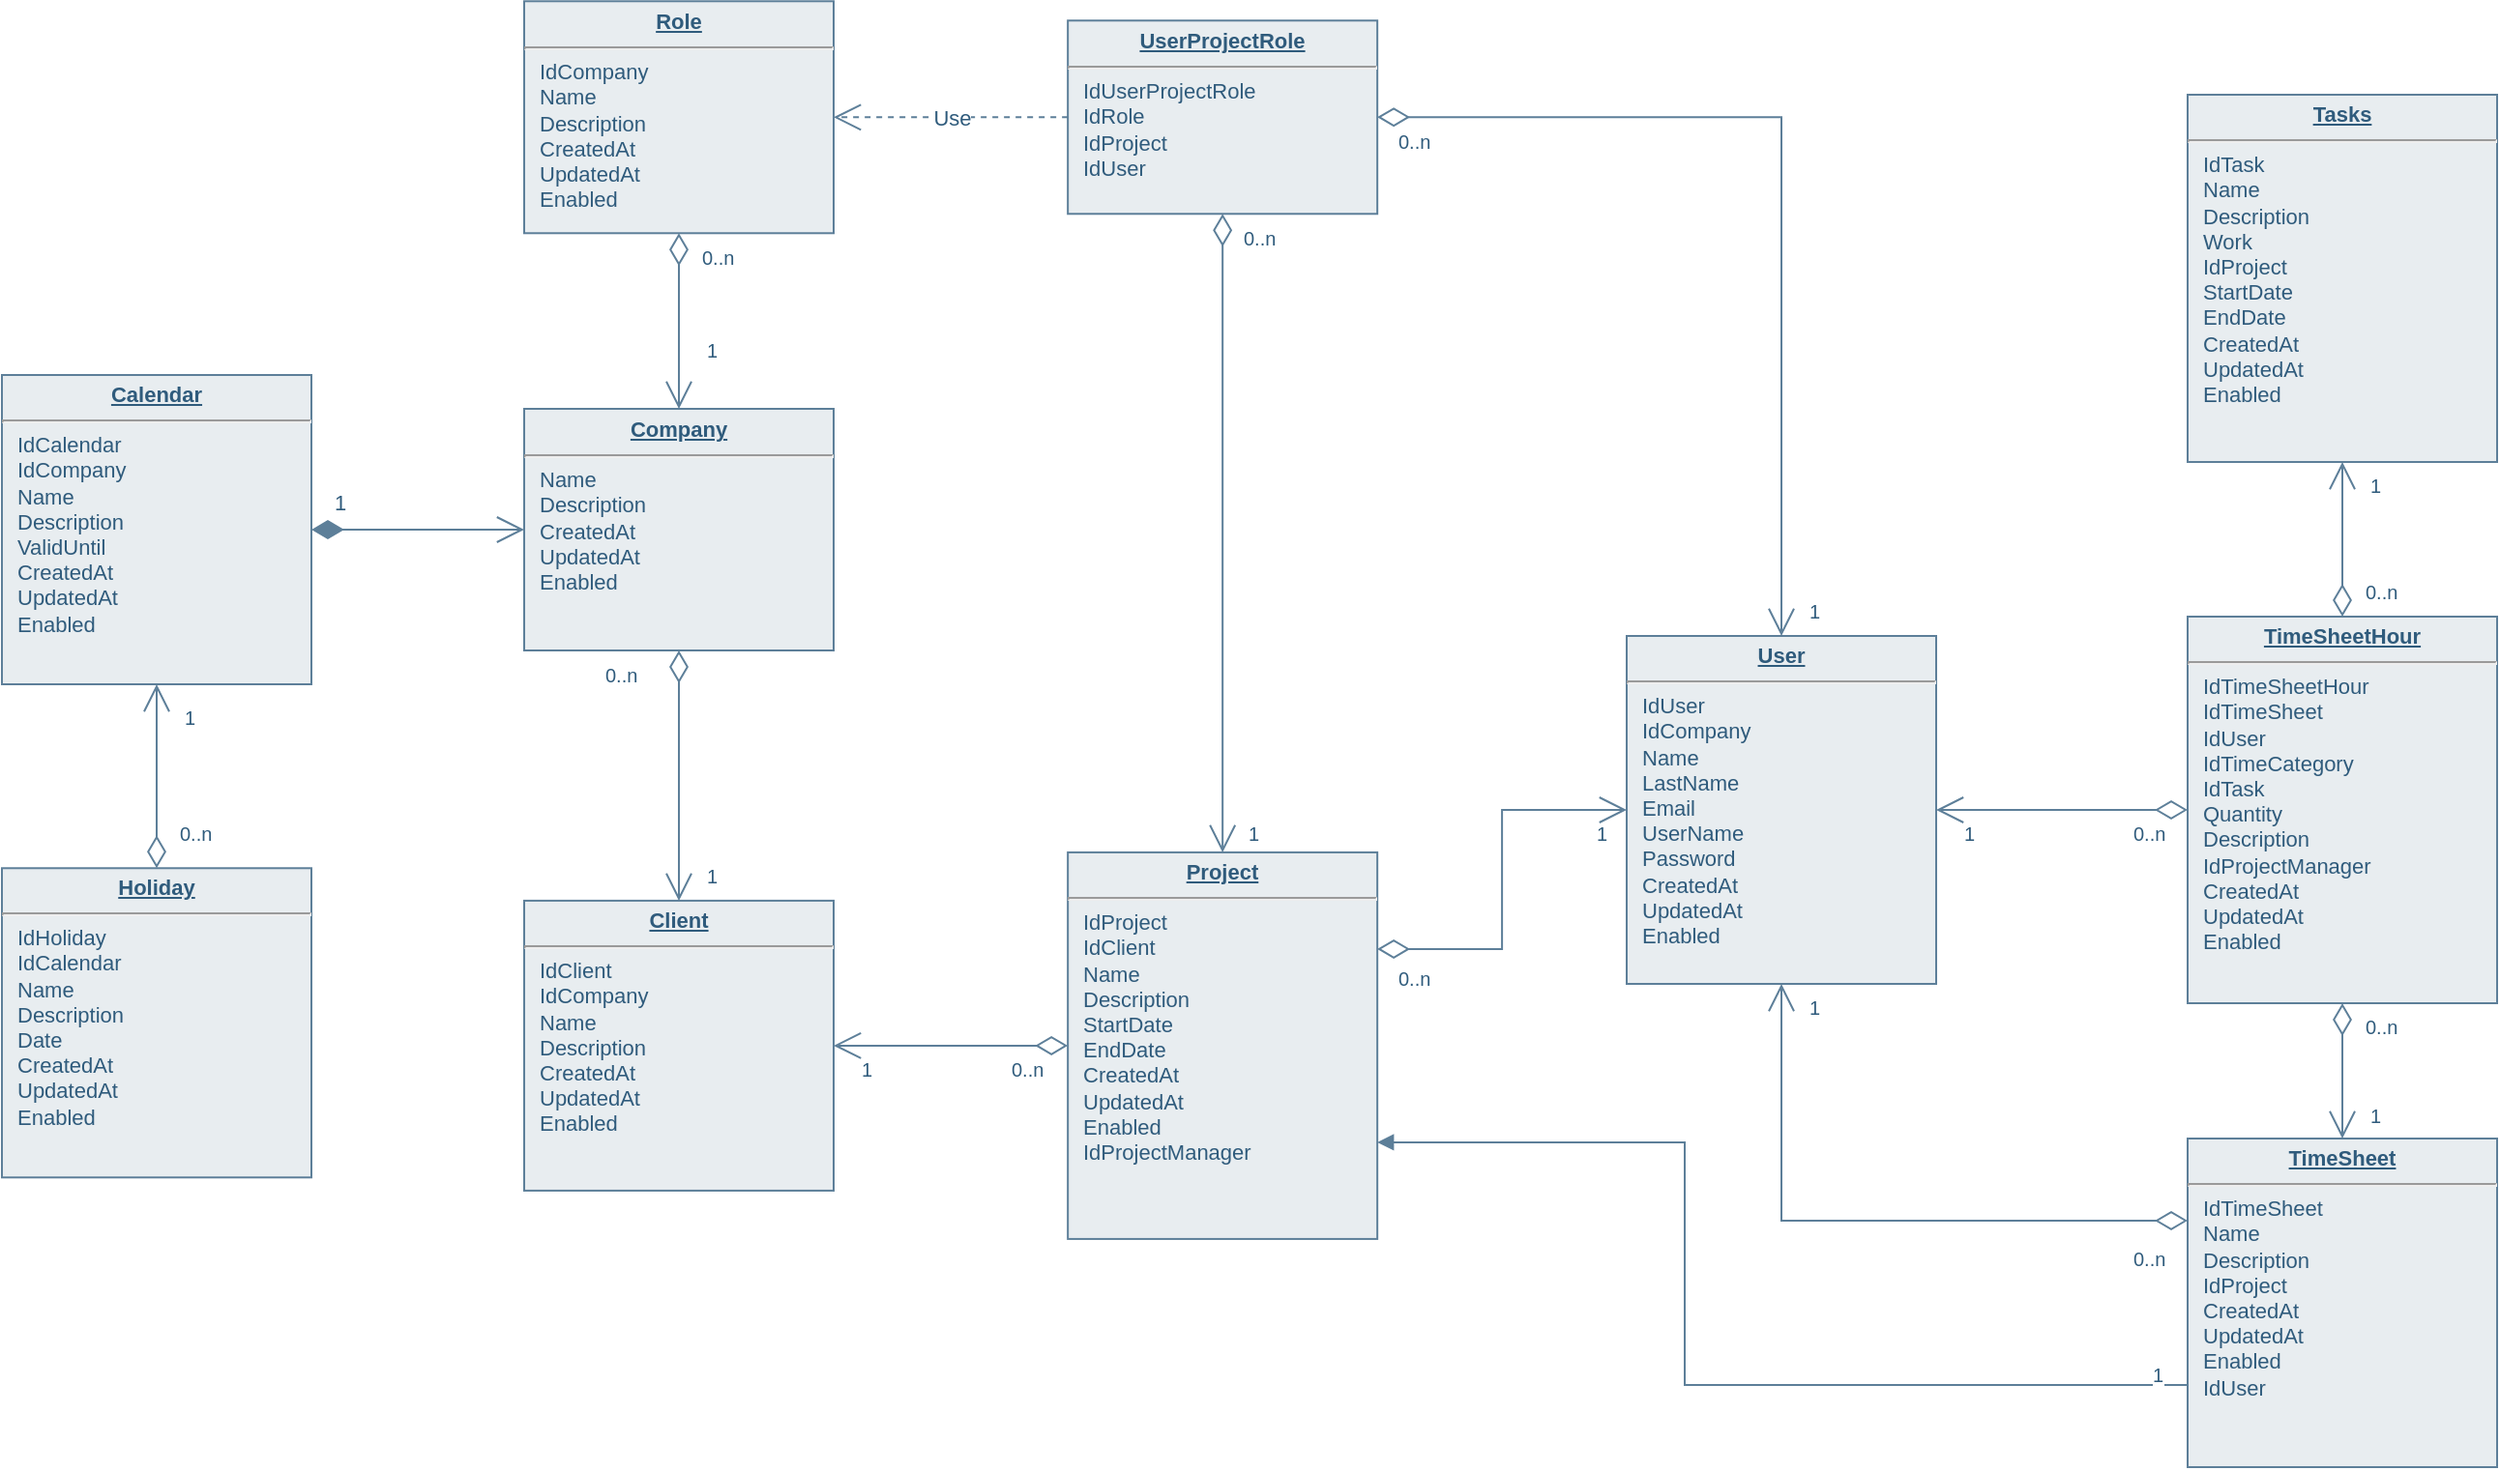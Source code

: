 <mxGraphModel dx="794" dy="766" grid="1" gridSize="10" guides="1" tooltips="1" connect="1" arrows="1" fold="1" page="0" pageScale="1" pageWidth="827" pageHeight="1169" background="#ffffff"><root><mxCell id="0"/><mxCell id="1" parent="0"/><mxCell id="6081e24501ed2d53-1" value="&lt;p style=&quot;margin: 4px 0px 0px; text-align: center; text-decoration: underline; font-size: 11px;&quot;&gt;&lt;strong style=&quot;font-size: 11px;&quot;&gt;Role&lt;/strong&gt;&lt;/p&gt;&lt;hr style=&quot;font-size: 11px;&quot;&gt;&lt;p style=&quot;margin: 0px 0px 0px 8px; font-size: 11px;&quot;&gt;IdCompany&lt;br style=&quot;font-size: 11px;&quot;&gt;Name&lt;/p&gt;&lt;p style=&quot;margin: 0px 0px 0px 8px; font-size: 11px;&quot;&gt;Description&lt;/p&gt;&lt;p style=&quot;margin: 0px 0px 0px 8px; font-size: 11px;&quot;&gt;CreatedAt&lt;/p&gt;&lt;p style=&quot;margin: 0px 0px 0px 8px; font-size: 11px;&quot;&gt;UpdatedAt&lt;/p&gt;&lt;p style=&quot;margin: 0px 0px 0px 8px; font-size: 11px;&quot;&gt;Enabled&lt;/p&gt;" style="verticalAlign=top;align=left;overflow=fill;fontSize=11;fontFamily=Helvetica;html=1;strokeColor=#5d7f99;shadow=0;fillColor=#e8edf0;fontColor=#2F5B7C;" parent="1" vertex="1"><mxGeometry x="310.0" y="91.64" width="160" height="120" as="geometry"/></mxCell><mxCell id="6081e24501ed2d53-2" value="&lt;p style=&quot;margin: 4px 0px 0px; text-align: center; text-decoration: underline; font-size: 11px;&quot;&gt;&lt;strong style=&quot;font-size: 11px;&quot;&gt;Company&lt;/strong&gt;&lt;/p&gt;&lt;hr style=&quot;font-size: 11px;&quot;&gt;&lt;p style=&quot;margin: 0px 0px 0px 8px; font-size: 11px;&quot;&gt;Name&lt;/p&gt;&lt;p style=&quot;margin: 0px 0px 0px 8px; font-size: 11px;&quot;&gt;Description&lt;/p&gt;&lt;p style=&quot;margin: 0px 0px 0px 8px; font-size: 11px;&quot;&gt;CreatedAt&lt;/p&gt;&lt;p style=&quot;margin: 0px 0px 0px 8px; font-size: 11px;&quot;&gt;UpdatedAt&lt;/p&gt;&lt;p style=&quot;margin: 0px 0px 0px 8px; font-size: 11px;&quot;&gt;Enabled&lt;/p&gt;" style="verticalAlign=top;align=left;overflow=fill;fontSize=11;fontFamily=Helvetica;html=1;strokeColor=#5d7f99;shadow=0;fillColor=#e8edf0;fontColor=#2F5B7C;fontStyle=0" parent="1" vertex="1"><mxGeometry x="310.0" y="302.5" width="160" height="125" as="geometry"/></mxCell><mxCell id="6081e24501ed2d53-3" value="&lt;p style=&quot;margin: 4px 0px 0px; text-align: center; text-decoration: underline; font-size: 11px;&quot;&gt;&lt;strong style=&quot;font-size: 11px;&quot;&gt;Calendar&lt;/strong&gt;&lt;/p&gt;&lt;hr style=&quot;font-size: 11px;&quot;&gt;&lt;p style=&quot;margin: 0px 0px 0px 8px; font-size: 11px;&quot;&gt;IdCalendar&lt;/p&gt;&lt;p style=&quot;margin: 0px 0px 0px 8px; font-size: 11px;&quot;&gt;IdCompany&lt;/p&gt;&lt;p style=&quot;margin: 0px 0px 0px 8px; font-size: 11px;&quot;&gt;Name&lt;/p&gt;&lt;p style=&quot;margin: 0px 0px 0px 8px; font-size: 11px;&quot;&gt;Description&lt;/p&gt;&lt;p style=&quot;margin: 0px 0px 0px 8px; font-size: 11px;&quot;&gt;ValidUntil&lt;/p&gt;&lt;p style=&quot;margin: 0px 0px 0px 8px; font-size: 11px;&quot;&gt;CreatedAt&lt;/p&gt;&lt;p style=&quot;margin: 0px 0px 0px 8px; font-size: 11px;&quot;&gt;UpdatedAt&lt;/p&gt;&lt;p style=&quot;margin: 0px 0px 0px 8px; font-size: 11px;&quot;&gt;Enabled&lt;/p&gt;" style="verticalAlign=top;align=left;overflow=fill;fontSize=11;fontFamily=Helvetica;html=1;strokeColor=#5d7f99;shadow=0;fillColor=#e8edf0;fontColor=#2F5B7C;fontStyle=0" parent="1" vertex="1"><mxGeometry x="40.0" y="285.0" width="160" height="160" as="geometry"/></mxCell><mxCell id="6081e24501ed2d53-4" value="&lt;p style=&quot;margin: 4px 0px 0px; text-align: center; text-decoration: underline; font-size: 11px;&quot;&gt;&lt;strong style=&quot;font-size: 11px;&quot;&gt;User&lt;/strong&gt;&lt;/p&gt;&lt;hr style=&quot;font-size: 11px;&quot;&gt;&lt;p style=&quot;margin: 0px 0px 0px 8px; font-size: 11px;&quot;&gt;IdUser&lt;/p&gt;&lt;p style=&quot;margin: 0px 0px 0px 8px; font-size: 11px;&quot;&gt;IdCompany&lt;/p&gt;&lt;p style=&quot;margin: 0px 0px 0px 8px; font-size: 11px;&quot;&gt;Name&lt;/p&gt;&lt;p style=&quot;margin: 0px 0px 0px 8px; font-size: 11px;&quot;&gt;LastName&lt;/p&gt;&lt;p style=&quot;margin: 0px 0px 0px 8px; font-size: 11px;&quot;&gt;Email&lt;/p&gt;&lt;p style=&quot;margin: 0px 0px 0px 8px; font-size: 11px;&quot;&gt;UserName&lt;/p&gt;&lt;p style=&quot;margin: 0px 0px 0px 8px; font-size: 11px;&quot;&gt;Password&lt;/p&gt;&lt;p style=&quot;margin: 0px 0px 0px 8px; font-size: 11px;&quot;&gt;CreatedAt&lt;/p&gt;&lt;p style=&quot;margin: 0px 0px 0px 8px; font-size: 11px;&quot;&gt;UpdatedAt&lt;/p&gt;&lt;p style=&quot;margin: 0px 0px 0px 8px; font-size: 11px;&quot;&gt;Enabled&lt;/p&gt;" style="verticalAlign=top;align=left;overflow=fill;fontSize=11;fontFamily=Helvetica;html=1;strokeColor=#5d7f99;shadow=0;fillColor=#e8edf0;fontColor=#2F5B7C;" parent="1" vertex="1"><mxGeometry x="880.0" y="420" width="160.0" height="180" as="geometry"/></mxCell><mxCell id="6081e24501ed2d53-5" value="&lt;p style=&quot;margin: 4px 0px 0px; text-align: center; text-decoration: underline; font-size: 11px;&quot;&gt;&lt;strong style=&quot;font-size: 11px;&quot;&gt;UserProjectRole&lt;/strong&gt;&lt;/p&gt;&lt;hr style=&quot;font-size: 11px;&quot;&gt;&lt;p style=&quot;margin: 0px 0px 0px 8px; font-size: 11px;&quot;&gt;IdUserProjectRole&lt;/p&gt;&lt;p style=&quot;margin: 0px 0px 0px 8px; font-size: 11px;&quot;&gt;IdRole&lt;/p&gt;&lt;p style=&quot;margin: 0px 0px 0px 8px; font-size: 11px;&quot;&gt;IdProject&lt;/p&gt;&lt;p style=&quot;margin: 0px 0px 0px 8px; font-size: 11px;&quot;&gt;IdUser&lt;/p&gt;" style="verticalAlign=top;align=left;overflow=fill;fontSize=11;fontFamily=Helvetica;html=1;strokeColor=#5d7f99;shadow=0;fillColor=#e8edf0;fontColor=#2F5B7C;" parent="1" vertex="1"><mxGeometry x="591.08" y="101.64" width="160" height="100" as="geometry"/></mxCell><mxCell id="6081e24501ed2d53-6" value="&lt;p style=&quot;margin: 4px 0px 0px; text-align: center; text-decoration: underline; font-size: 11px;&quot;&gt;&lt;strong style=&quot;font-size: 11px;&quot;&gt;Client&lt;/strong&gt;&lt;/p&gt;&lt;hr style=&quot;font-size: 11px;&quot;&gt;&lt;p style=&quot;margin: 0px 0px 0px 8px; font-size: 11px;&quot;&gt;IdClient&lt;/p&gt;&lt;p style=&quot;margin: 0px 0px 0px 8px; font-size: 11px;&quot;&gt;IdCompany&lt;/p&gt;&lt;p style=&quot;margin: 0px 0px 0px 8px; font-size: 11px;&quot;&gt;Name&lt;/p&gt;&lt;p style=&quot;margin: 0px 0px 0px 8px; font-size: 11px;&quot;&gt;Description&lt;/p&gt;&lt;p style=&quot;margin: 0px 0px 0px 8px; font-size: 11px;&quot;&gt;CreatedAt&lt;/p&gt;&lt;p style=&quot;margin: 0px 0px 0px 8px; font-size: 11px;&quot;&gt;UpdatedAt&lt;/p&gt;&lt;p style=&quot;margin: 0px 0px 0px 8px; font-size: 11px;&quot;&gt;Enabled&lt;/p&gt;" style="verticalAlign=top;align=left;overflow=fill;fontSize=11;fontFamily=Helvetica;html=1;strokeColor=#5d7f99;shadow=0;fillColor=#e8edf0;fontColor=#2F5B7C;" parent="1" vertex="1"><mxGeometry x="310.0" y="556.96" width="160" height="150" as="geometry"/></mxCell><mxCell id="6081e24501ed2d53-7" value="&lt;p style=&quot;margin: 4px 0px 0px; text-align: center; text-decoration: underline; font-size: 11px;&quot;&gt;&lt;strong style=&quot;font-size: 11px;&quot;&gt;Holiday&lt;/strong&gt;&lt;/p&gt;&lt;hr style=&quot;font-size: 11px;&quot;&gt;&lt;p style=&quot;margin: 0px 0px 0px 8px; font-size: 11px;&quot;&gt;IdHoliday&lt;/p&gt;&lt;p style=&quot;margin: 0px 0px 0px 8px; font-size: 11px;&quot;&gt;IdCalendar&lt;/p&gt;&lt;p style=&quot;margin: 0px 0px 0px 8px; font-size: 11px;&quot;&gt;Name&lt;/p&gt;&lt;p style=&quot;margin: 0px 0px 0px 8px; font-size: 11px;&quot;&gt;Description&lt;/p&gt;&lt;p style=&quot;margin: 0px 0px 0px 8px; font-size: 11px;&quot;&gt;Date&lt;/p&gt;&lt;p style=&quot;margin: 0px 0px 0px 8px; font-size: 11px;&quot;&gt;CreatedAt&lt;/p&gt;&lt;p style=&quot;margin: 0px 0px 0px 8px; font-size: 11px;&quot;&gt;UpdatedAt&lt;/p&gt;&lt;p style=&quot;margin: 0px 0px 0px 8px; font-size: 11px;&quot;&gt;Enabled&lt;/p&gt;" style="verticalAlign=top;align=left;overflow=fill;fontSize=11;fontFamily=Helvetica;html=1;strokeColor=#5d7f99;shadow=0;fillColor=#e8edf0;fontColor=#2F5B7C;fontStyle=0" parent="1" vertex="1"><mxGeometry x="40.0" y="540.14" width="160" height="160" as="geometry"/></mxCell><mxCell id="6081e24501ed2d53-8" value="&lt;p style=&quot;margin: 4px 0px 0px; text-align: center; text-decoration: underline; font-size: 11px;&quot;&gt;&lt;strong style=&quot;font-size: 11px;&quot;&gt;TimeSheet&lt;/strong&gt;&lt;/p&gt;&lt;hr style=&quot;font-size: 11px;&quot;&gt;&lt;p style=&quot;margin: 0px 0px 0px 8px; font-size: 11px;&quot;&gt;IdTimeSheet&lt;/p&gt;&lt;p style=&quot;margin: 0px 0px 0px 8px; font-size: 11px;&quot;&gt;Name&lt;/p&gt;&lt;p style=&quot;margin: 0px 0px 0px 8px; font-size: 11px;&quot;&gt;Description&lt;/p&gt;&lt;p style=&quot;margin: 0px 0px 0px 8px; font-size: 11px;&quot;&gt;IdProject&lt;/p&gt;&lt;p style=&quot;margin: 0px 0px 0px 8px; font-size: 11px;&quot;&gt;CreatedAt&lt;/p&gt;&lt;p style=&quot;margin: 0px 0px 0px 8px; font-size: 11px;&quot;&gt;UpdatedAt&lt;/p&gt;&lt;p style=&quot;margin: 0px 0px 0px 8px; font-size: 11px;&quot;&gt;Enabled&lt;/p&gt;&lt;p style=&quot;margin: 0px 0px 0px 8px; font-size: 11px;&quot;&gt;IdUser&lt;/p&gt;" style="verticalAlign=top;align=left;overflow=fill;fontSize=11;fontFamily=Helvetica;html=1;strokeColor=#5d7f99;shadow=0;fillColor=#e8edf0;fontColor=#2F5B7C;" parent="1" vertex="1"><mxGeometry x="1170" y="680" width="160" height="170" as="geometry"/></mxCell><mxCell id="6081e24501ed2d53-9" value="&lt;p style=&quot;margin: 4px 0px 0px; text-align: center; text-decoration: underline; font-size: 11px;&quot;&gt;&lt;strong style=&quot;font-size: 11px;&quot;&gt;TimeSheetHour&lt;/strong&gt;&lt;/p&gt;&lt;hr style=&quot;font-size: 11px;&quot;&gt;&lt;p style=&quot;margin: 0px 0px 0px 8px; font-size: 11px;&quot;&gt;IdTimeSheetHour&lt;br style=&quot;font-size: 11px;&quot;&gt;IdTimeSheet&lt;/p&gt;&lt;p style=&quot;margin: 0px 0px 0px 8px; font-size: 11px;&quot;&gt;IdUser&lt;/p&gt;&lt;p style=&quot;margin: 0px 0px 0px 8px; font-size: 11px;&quot;&gt;IdTimeCategory&lt;/p&gt;&lt;p style=&quot;margin: 0px 0px 0px 8px; font-size: 11px;&quot;&gt;IdTask&lt;/p&gt;&lt;p style=&quot;margin: 0px 0px 0px 8px; font-size: 11px;&quot;&gt;Quantity&lt;/p&gt;&lt;p style=&quot;margin: 0px 0px 0px 8px; font-size: 11px;&quot;&gt;Description&lt;/p&gt;&lt;p style=&quot;margin: 0px 0px 0px 8px; font-size: 11px;&quot;&gt;IdProjectManager&lt;/p&gt;&lt;p style=&quot;margin: 0px 0px 0px 8px; font-size: 11px;&quot;&gt;CreatedAt&lt;/p&gt;&lt;p style=&quot;margin: 0px 0px 0px 8px; font-size: 11px;&quot;&gt;UpdatedAt&lt;/p&gt;&lt;p style=&quot;margin: 0px 0px 0px 8px; font-size: 11px;&quot;&gt;Enabled&lt;/p&gt;" style="verticalAlign=top;align=left;overflow=fill;fontSize=11;fontFamily=Helvetica;html=1;strokeColor=#5d7f99;shadow=0;fillColor=#e8edf0;fontColor=#2F5B7C;" parent="1" vertex="1"><mxGeometry x="1170" y="410.0" width="160" height="200" as="geometry"/></mxCell><mxCell id="6081e24501ed2d53-10" value="&lt;p style=&quot;margin: 4px 0px 0px; text-align: center; text-decoration: underline; font-size: 11px;&quot;&gt;&lt;strong style=&quot;font-size: 11px;&quot;&gt;Project&lt;/strong&gt;&lt;/p&gt;&lt;hr style=&quot;font-size: 11px;&quot;&gt;&lt;p style=&quot;margin: 0px 0px 0px 8px; font-size: 11px;&quot;&gt;IdProject&lt;/p&gt;&lt;p style=&quot;margin: 0px 0px 0px 8px; font-size: 11px;&quot;&gt;IdClient&lt;/p&gt;&lt;p style=&quot;margin: 0px 0px 0px 8px; font-size: 11px;&quot;&gt;Name&lt;/p&gt;&lt;p style=&quot;margin: 0px 0px 0px 8px; font-size: 11px;&quot;&gt;Description&lt;/p&gt;&lt;p style=&quot;margin: 0px 0px 0px 8px; font-size: 11px;&quot;&gt;StartDate&lt;/p&gt;&lt;p style=&quot;margin: 0px 0px 0px 8px; font-size: 11px;&quot;&gt;EndDate&lt;/p&gt;&lt;p style=&quot;margin: 0px 0px 0px 8px; font-size: 11px;&quot;&gt;CreatedAt&lt;/p&gt;&lt;p style=&quot;margin: 0px 0px 0px 8px; font-size: 11px;&quot;&gt;UpdatedAt&lt;/p&gt;&lt;p style=&quot;margin: 0px 0px 0px 8px; font-size: 11px;&quot;&gt;Enabled&lt;br style=&quot;font-size: 11px;&quot;&gt;IdProjectManager&lt;/p&gt;" style="verticalAlign=top;align=left;overflow=fill;fontSize=11;fontFamily=Helvetica;html=1;strokeColor=#5d7f99;shadow=0;fillColor=#e8edf0;fontColor=#2F5B7C;" parent="1" vertex="1"><mxGeometry x="591.08" y="531.96" width="160" height="200" as="geometry"/></mxCell><mxCell id="6081e24501ed2d53-11" value="&lt;p style=&quot;margin: 4px 0px 0px; text-align: center; text-decoration: underline; font-size: 11px;&quot;&gt;&lt;strong style=&quot;font-size: 11px;&quot;&gt;Tasks&lt;/strong&gt;&lt;/p&gt;&lt;hr style=&quot;font-size: 11px;&quot;&gt;&lt;p style=&quot;margin: 0px 0px 0px 8px; font-size: 11px;&quot;&gt;IdTask&lt;/p&gt;&lt;p style=&quot;margin: 0px 0px 0px 8px; font-size: 11px;&quot;&gt;Name&lt;/p&gt;&lt;p style=&quot;margin: 0px 0px 0px 8px; font-size: 11px;&quot;&gt;Description&lt;/p&gt;&lt;p style=&quot;margin: 0px 0px 0px 8px; font-size: 11px;&quot;&gt;Work&lt;/p&gt;&lt;p style=&quot;margin: 0px 0px 0px 8px; font-size: 11px;&quot;&gt;IdProject&lt;/p&gt;&lt;p style=&quot;margin: 0px 0px 0px 8px; font-size: 11px;&quot;&gt;StartDate&lt;/p&gt;&lt;p style=&quot;margin: 0px 0px 0px 8px; font-size: 11px;&quot;&gt;EndDate&lt;/p&gt;&lt;p style=&quot;margin: 0px 0px 0px 8px; font-size: 11px;&quot;&gt;CreatedAt&lt;/p&gt;&lt;p style=&quot;margin: 0px 0px 0px 8px; font-size: 11px;&quot;&gt;UpdatedAt&lt;/p&gt;&lt;p style=&quot;margin: 0px 0px 0px 8px; font-size: 11px;&quot;&gt;Enabled&lt;/p&gt;" style="verticalAlign=top;align=left;overflow=fill;fontSize=11;fontFamily=Helvetica;html=1;strokeColor=#5d7f99;shadow=0;fillColor=#e8edf0;fontColor=#2F5B7C;" parent="1" vertex="1"><mxGeometry x="1170" y="140.0" width="160" height="190" as="geometry"/></mxCell><mxCell id="6081e24501ed2d53-12" value="" style="endArrow=open;endSize=12;startArrow=diamondThin;startSize=14;startFill=0;edgeStyle=orthogonalEdgeStyle;html=1;strokeColor=#5d7f99;fontColor=#2F5B7C;" parent="1" source="6081e24501ed2d53-1" target="6081e24501ed2d53-2" edge="1"><mxGeometry y="160" as="geometry"><mxPoint y="160" as="sourcePoint"/><mxPoint x="160" y="160" as="targetPoint"/></mxGeometry></mxCell><mxCell id="6081e24501ed2d53-13" value="0..n" style="resizable=0;align=left;verticalAlign=top;labelBackgroundColor=#ffffff;fontSize=10;strokeColor=#003366;shadow=1;fillColor=#D4E1F5;fontColor=#2F5B7C;html=1;" parent="6081e24501ed2d53-12" connectable="0" vertex="1"><mxGeometry x="-1" relative="1" as="geometry"><mxPoint x="10" as="offset"/></mxGeometry></mxCell><mxCell id="6081e24501ed2d53-14" value="1" style="resizable=0;align=right;verticalAlign=top;labelBackgroundColor=#ffffff;fontSize=10;strokeColor=#003366;shadow=1;fillColor=#D4E1F5;fontColor=#2F5B7C;html=1;" parent="6081e24501ed2d53-12" connectable="0" vertex="1"><mxGeometry x="1" relative="1" as="geometry"><mxPoint x="590" y="92" as="offset"/></mxGeometry></mxCell><mxCell id="6081e24501ed2d53-15" value="" style="endArrow=open;endSize=12;startArrow=diamondThin;startSize=14;startFill=0;edgeStyle=orthogonalEdgeStyle;rounded=0;html=1;strokeColor=#5d7f99;fontColor=#2F5B7C;" parent="1" source="6081e24501ed2d53-5" target="6081e24501ed2d53-4" edge="1"><mxGeometry x="519.36" y="180" as="geometry"><mxPoint x="519.36" y="180" as="sourcePoint"/><mxPoint x="679.36" y="180" as="targetPoint"/></mxGeometry></mxCell><mxCell id="6081e24501ed2d53-16" value="0..n" style="resizable=0;align=left;verticalAlign=top;labelBackgroundColor=#ffffff;fontSize=10;strokeColor=#003366;shadow=1;fillColor=#D4E1F5;fontColor=#2F5B7C;html=1;" parent="6081e24501ed2d53-15" connectable="0" vertex="1"><mxGeometry x="-1" relative="1" as="geometry"><mxPoint x="8.92" as="offset"/></mxGeometry></mxCell><mxCell id="6081e24501ed2d53-17" value="1" style="resizable=0;align=right;verticalAlign=top;labelBackgroundColor=#ffffff;fontSize=10;strokeColor=#003366;shadow=1;fillColor=#D4E1F5;fontColor=#2F5B7C;html=1;" parent="6081e24501ed2d53-15" connectable="0" vertex="1"><mxGeometry x="1" relative="1" as="geometry"><mxPoint x="-550" y="-160.0" as="offset"/></mxGeometry></mxCell><mxCell id="6081e24501ed2d53-18" value="" style="endArrow=open;endSize=12;startArrow=diamondThin;startSize=14;startFill=0;edgeStyle=orthogonalEdgeStyle;exitX=1;exitY=0.25;rounded=0;html=1;strokeColor=#5d7f99;fontColor=#2F5B7C;" parent="1" source="6081e24501ed2d53-10" target="6081e24501ed2d53-4" edge="1"><mxGeometry x="769.36" y="450" as="geometry"><mxPoint x="769.36" y="450" as="sourcePoint"/><mxPoint x="929.36" y="450" as="targetPoint"/></mxGeometry></mxCell><mxCell id="6081e24501ed2d53-19" value="0..n" style="resizable=0;align=left;verticalAlign=top;labelBackgroundColor=#ffffff;fontSize=10;strokeColor=#003366;shadow=1;fillColor=#D4E1F5;fontColor=#2F5B7C;html=1;" parent="6081e24501ed2d53-18" connectable="0" vertex="1"><mxGeometry x="-1" relative="1" as="geometry"><mxPoint x="8.92" y="3.04" as="offset"/></mxGeometry></mxCell><mxCell id="6081e24501ed2d53-20" value="1" style="resizable=0;align=right;verticalAlign=top;labelBackgroundColor=#ffffff;fontSize=10;strokeColor=#003366;shadow=1;fillColor=#D4E1F5;fontColor=#2F5B7C;html=1;" parent="6081e24501ed2d53-18" connectable="0" vertex="1"><mxGeometry x="1" relative="1" as="geometry"><mxPoint x="-10" as="offset"/></mxGeometry></mxCell><mxCell id="6081e24501ed2d53-21" value="" style="endArrow=open;endSize=12;startArrow=diamondThin;startSize=14;startFill=0;edgeStyle=orthogonalEdgeStyle;html=1;strokeColor=#5d7f99;fontColor=#2F5B7C;" parent="1" source="6081e24501ed2d53-5" target="6081e24501ed2d53-10" edge="1"><mxGeometry x="389.36" y="350" as="geometry"><mxPoint x="389.36" y="350" as="sourcePoint"/><mxPoint x="549.36" y="350" as="targetPoint"/></mxGeometry></mxCell><mxCell id="6081e24501ed2d53-22" value="0..n" style="resizable=0;align=left;verticalAlign=top;labelBackgroundColor=#ffffff;fontSize=10;strokeColor=#003366;shadow=1;fillColor=#D4E1F5;fontColor=#2F5B7C;html=1;" parent="6081e24501ed2d53-21" connectable="0" vertex="1"><mxGeometry x="-1" relative="1" as="geometry"><mxPoint x="8.92" as="offset"/></mxGeometry></mxCell><mxCell id="6081e24501ed2d53-23" value="1" style="resizable=0;align=right;verticalAlign=top;labelBackgroundColor=#ffffff;fontSize=10;strokeColor=#003366;shadow=1;fillColor=#D4E1F5;fontColor=#2F5B7C;html=1;" parent="6081e24501ed2d53-21" connectable="0" vertex="1"><mxGeometry x="1" relative="1" as="geometry"><mxPoint x="18.92" y="-21.96" as="offset"/></mxGeometry></mxCell><mxCell id="6081e24501ed2d53-24" value="" style="endArrow=open;endSize=12;startArrow=diamondThin;startSize=14;startFill=0;edgeStyle=orthogonalEdgeStyle;exitX=0;exitY=0.25;rounded=0;html=1;strokeColor=#5d7f99;fontColor=#2F5B7C;" parent="1" source="6081e24501ed2d53-8" target="6081e24501ed2d53-4" edge="1"><mxGeometry x="1209.36" y="170" as="geometry"><mxPoint x="1209.36" y="170" as="sourcePoint"/><mxPoint x="1369.36" y="170" as="targetPoint"/></mxGeometry></mxCell><mxCell id="6081e24501ed2d53-25" value="0..n" style="resizable=0;align=left;verticalAlign=top;labelBackgroundColor=#ffffff;fontSize=10;strokeColor=#003366;shadow=1;fillColor=#D4E1F5;fontColor=#2F5B7C;html=1;" parent="6081e24501ed2d53-24" connectable="0" vertex="1"><mxGeometry x="-1" relative="1" as="geometry"><mxPoint x="-30" y="7.5" as="offset"/></mxGeometry></mxCell><mxCell id="6081e24501ed2d53-26" value="1" style="resizable=0;align=right;verticalAlign=top;labelBackgroundColor=#ffffff;fontSize=10;strokeColor=#003366;shadow=1;fillColor=#D4E1F5;fontColor=#2F5B7C;html=1;" parent="6081e24501ed2d53-24" connectable="0" vertex="1"><mxGeometry x="1" relative="1" as="geometry"><mxPoint x="20" as="offset"/></mxGeometry></mxCell><mxCell id="6081e24501ed2d53-27" value="" style="endArrow=open;endSize=12;startArrow=diamondThin;startSize=14;startFill=0;edgeStyle=orthogonalEdgeStyle;html=1;strokeColor=#5d7f99;fontColor=#2F5B7C;" parent="1" source="6081e24501ed2d53-9" target="6081e24501ed2d53-8" edge="1"><mxGeometry x="1269.36" y="180" as="geometry"><mxPoint x="1269.36" y="180" as="sourcePoint"/><mxPoint x="1429.36" y="180" as="targetPoint"/></mxGeometry></mxCell><mxCell id="6081e24501ed2d53-28" value="0..n" style="resizable=0;align=left;verticalAlign=top;labelBackgroundColor=#ffffff;fontSize=10;strokeColor=#003366;shadow=1;fillColor=#D4E1F5;fontColor=#2F5B7C;html=1;" parent="6081e24501ed2d53-27" connectable="0" vertex="1"><mxGeometry x="-1" relative="1" as="geometry"><mxPoint x="10" as="offset"/></mxGeometry></mxCell><mxCell id="6081e24501ed2d53-29" value="1" style="resizable=0;align=right;verticalAlign=top;labelBackgroundColor=#ffffff;fontSize=10;strokeColor=#003366;shadow=1;fillColor=#D4E1F5;fontColor=#2F5B7C;html=1;" parent="6081e24501ed2d53-27" connectable="0" vertex="1"><mxGeometry x="1" relative="1" as="geometry"><mxPoint x="20" y="-24" as="offset"/></mxGeometry></mxCell><mxCell id="6081e24501ed2d53-30" value="" style="endArrow=open;endSize=12;startArrow=diamondThin;startSize=14;startFill=0;edgeStyle=orthogonalEdgeStyle;html=1;strokeColor=#5d7f99;fontColor=#2F5B7C;" parent="1" source="6081e24501ed2d53-9" target="6081e24501ed2d53-11" edge="1"><mxGeometry x="1119.36" y="540" as="geometry"><mxPoint x="1119.36" y="540" as="sourcePoint"/><mxPoint x="1279.36" y="540" as="targetPoint"/></mxGeometry></mxCell><mxCell id="6081e24501ed2d53-31" value="0..n" style="resizable=0;align=left;verticalAlign=top;labelBackgroundColor=#ffffff;fontSize=10;strokeColor=#003366;shadow=1;fillColor=#D4E1F5;fontColor=#2F5B7C;html=1;" parent="6081e24501ed2d53-30" connectable="0" vertex="1"><mxGeometry x="-1" relative="1" as="geometry"><mxPoint x="10" y="-25" as="offset"/></mxGeometry></mxCell><mxCell id="6081e24501ed2d53-32" value="1" style="resizable=0;align=right;verticalAlign=top;labelBackgroundColor=#ffffff;fontSize=10;strokeColor=#003366;shadow=1;fillColor=#D4E1F5;fontColor=#2F5B7C;html=1;" parent="6081e24501ed2d53-30" connectable="0" vertex="1"><mxGeometry x="1" relative="1" as="geometry"><mxPoint x="20" as="offset"/></mxGeometry></mxCell><mxCell id="6081e24501ed2d53-33" value="" style="endArrow=open;endSize=12;startArrow=diamondThin;startSize=14;startFill=0;edgeStyle=orthogonalEdgeStyle;html=1;strokeColor=#5d7f99;fontColor=#2F5B7C;" parent="1" source="6081e24501ed2d53-9" target="6081e24501ed2d53-4" edge="1"><mxGeometry x="1389.36" y="130" as="geometry"><mxPoint x="1389.36" y="130" as="sourcePoint"/><mxPoint x="1549.36" y="130" as="targetPoint"/></mxGeometry></mxCell><mxCell id="6081e24501ed2d53-34" value="0..n" style="resizable=0;align=left;verticalAlign=top;labelBackgroundColor=#ffffff;fontSize=10;strokeColor=#003366;shadow=1;fillColor=#D4E1F5;fontColor=#2F5B7C;html=1;" parent="6081e24501ed2d53-33" connectable="0" vertex="1"><mxGeometry x="-1" relative="1" as="geometry"><mxPoint x="-30" as="offset"/></mxGeometry></mxCell><mxCell id="6081e24501ed2d53-35" value="1" style="resizable=0;align=right;verticalAlign=top;labelBackgroundColor=#ffffff;fontSize=10;strokeColor=#003366;shadow=1;fillColor=#D4E1F5;fontColor=#2F5B7C;html=1;" parent="6081e24501ed2d53-33" connectable="0" vertex="1"><mxGeometry x="1" relative="1" as="geometry"><mxPoint x="20" y="2.728e-13" as="offset"/></mxGeometry></mxCell><mxCell id="6081e24501ed2d53-36" value="" style="endArrow=open;endSize=12;startArrow=diamondThin;startSize=14;startFill=0;edgeStyle=orthogonalEdgeStyle;html=1;strokeColor=#5d7f99;fontColor=#2F5B7C;" parent="1" source="6081e24501ed2d53-2" target="6081e24501ed2d53-6" edge="1"><mxGeometry x="519.36" y="200" as="geometry"><mxPoint x="519.36" y="200" as="sourcePoint"/><mxPoint x="679.36" y="200" as="targetPoint"/></mxGeometry></mxCell><mxCell id="6081e24501ed2d53-37" value="0..n" style="resizable=0;align=left;verticalAlign=top;labelBackgroundColor=#ffffff;fontSize=10;strokeColor=#003366;shadow=1;fillColor=#D4E1F5;fontColor=#2F5B7C;html=1;" parent="6081e24501ed2d53-36" connectable="0" vertex="1"><mxGeometry x="-1" relative="1" as="geometry"><mxPoint x="-40" as="offset"/></mxGeometry></mxCell><mxCell id="6081e24501ed2d53-38" value="1" style="resizable=0;align=right;verticalAlign=top;labelBackgroundColor=#ffffff;fontSize=10;strokeColor=#003366;shadow=1;fillColor=#D4E1F5;fontColor=#2F5B7C;html=1;" parent="6081e24501ed2d53-36" connectable="0" vertex="1"><mxGeometry x="1" relative="1" as="geometry"><mxPoint x="20.0" y="-25.0" as="offset"/></mxGeometry></mxCell><mxCell id="6081e24501ed2d53-39" value="" style="endArrow=open;endSize=12;startArrow=diamondThin;startSize=14;startFill=0;edgeStyle=orthogonalEdgeStyle;html=1;strokeColor=#5d7f99;fontColor=#2F5B7C;" parent="1" source="6081e24501ed2d53-7" target="6081e24501ed2d53-3" edge="1"><mxGeometry x="620" y="340" as="geometry"><mxPoint x="620" y="340" as="sourcePoint"/><mxPoint x="780" y="340" as="targetPoint"/></mxGeometry></mxCell><mxCell id="6081e24501ed2d53-40" value="0..n" style="resizable=0;align=left;verticalAlign=top;labelBackgroundColor=#ffffff;fontSize=10;strokeColor=#003366;shadow=1;fillColor=#D4E1F5;fontColor=#2F5B7C;html=1;" parent="6081e24501ed2d53-39" connectable="0" vertex="1"><mxGeometry x="-1" relative="1" as="geometry"><mxPoint x="10" y="-30" as="offset"/></mxGeometry></mxCell><mxCell id="6081e24501ed2d53-41" value="1" style="resizable=0;align=right;verticalAlign=top;labelBackgroundColor=#ffffff;fontSize=10;strokeColor=#003366;shadow=1;fillColor=#D4E1F5;fontColor=#2F5B7C;html=1;" parent="6081e24501ed2d53-39" connectable="0" vertex="1"><mxGeometry x="1" relative="1" as="geometry"><mxPoint x="20" y="5.0" as="offset"/></mxGeometry></mxCell><mxCell id="6081e24501ed2d53-42" value="" style="endArrow=open;endSize=12;startArrow=diamondThin;startSize=14;startFill=0;edgeStyle=orthogonalEdgeStyle;html=1;strokeColor=#5d7f99;fontColor=#2F5B7C;" parent="1" source="6081e24501ed2d53-10" target="6081e24501ed2d53-6" edge="1"><mxGeometry x="369.36" y="360" as="geometry"><mxPoint x="369.36" y="360" as="sourcePoint"/><mxPoint x="529.36" y="360" as="targetPoint"/><Array as="points"/></mxGeometry></mxCell><mxCell id="6081e24501ed2d53-43" value="0..n" style="resizable=0;align=left;verticalAlign=top;labelBackgroundColor=#ffffff;fontSize=10;strokeColor=#003366;shadow=1;fillColor=#D4E1F5;fontColor=#2F5B7C;html=1;" parent="6081e24501ed2d53-42" connectable="0" vertex="1"><mxGeometry x="-1" relative="1" as="geometry"><mxPoint x="-31.08" as="offset"/></mxGeometry></mxCell><mxCell id="6081e24501ed2d53-44" value="1" style="resizable=0;align=right;verticalAlign=top;labelBackgroundColor=#ffffff;fontSize=10;strokeColor=#003366;shadow=1;fillColor=#D4E1F5;fontColor=#2F5B7C;html=1;" parent="6081e24501ed2d53-42" connectable="0" vertex="1"><mxGeometry x="1" relative="1" as="geometry"><mxPoint x="20.0" y="1.895e-13" as="offset"/></mxGeometry></mxCell><mxCell id="6081e24501ed2d53-45" value="Use" style="endArrow=open;endSize=12;dashed=1;html=1;strokeColor=#5d7f99;fontColor=#2F5B7C;" parent="1" source="6081e24501ed2d53-5" target="6081e24501ed2d53-1" edge="1"><mxGeometry x="430" y="50" as="geometry"><mxPoint x="430" y="50" as="sourcePoint"/><mxPoint x="590" y="50" as="targetPoint"/></mxGeometry></mxCell><mxCell id="6081e24501ed2d53-46" value="1" style="endArrow=open;endSize=12;startArrow=diamondThin;startSize=14;startFill=1;edgeStyle=orthogonalEdgeStyle;align=left;verticalAlign=bottom;html=1;strokeColor=#5d7f99;fontColor=#2F5B7C;" parent="1" source="6081e24501ed2d53-3" target="6081e24501ed2d53-2" edge="1"><mxGeometry x="-0.818" y="5.0" relative="1" as="geometry"><mxPoint x="80" y="510" as="sourcePoint"/><mxPoint x="240" y="510" as="targetPoint"/><mxPoint as="offset"/></mxGeometry></mxCell><mxCell id="6081e24501ed2d53-47" value="" style="endArrow=block;endFill=1;edgeStyle=orthogonalEdgeStyle;align=left;verticalAlign=top;entryX=1;entryY=0.75;exitX=0;exitY=0.75;rounded=0;html=1;strokeColor=#5d7f99;fontColor=#2F5B7C;" parent="1" source="6081e24501ed2d53-8" target="6081e24501ed2d53-10" edge="1"><mxGeometry x="-1" relative="1" as="geometry"><mxPoint x="910" y="840" as="sourcePoint"/><mxPoint x="1070" y="840" as="targetPoint"/><Array as="points"><mxPoint x="910" y="808"/><mxPoint x="910" y="682"/></Array></mxGeometry></mxCell><mxCell id="6081e24501ed2d53-48" value="1" style="resizable=0;align=left;verticalAlign=bottom;labelBackgroundColor=#ffffff;fontSize=10;html=1;fontColor=#2F5B7C;" parent="6081e24501ed2d53-47" connectable="0" vertex="1"><mxGeometry x="-1" relative="1" as="geometry"><mxPoint x="-20.0" y="2.5" as="offset"/></mxGeometry></mxCell></root></mxGraphModel>